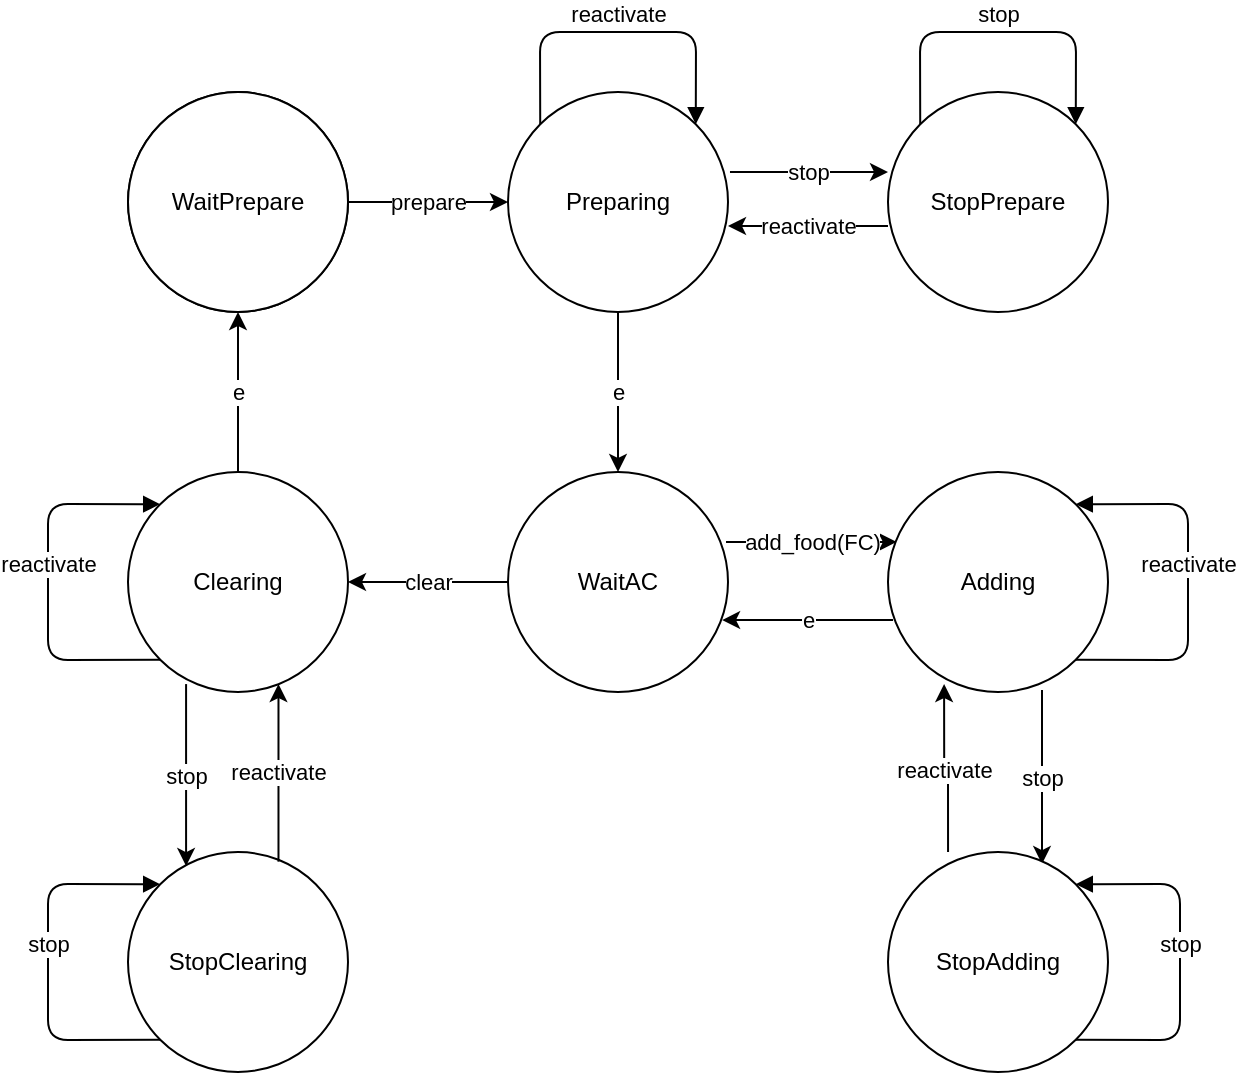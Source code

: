 <mxfile version="11.3.0" type="device" pages="1"><diagram id="kzl8F_8_ghSZHhKoB9B5" name="Page-1"><mxGraphModel dx="838" dy="488" grid="1" gridSize="10" guides="1" tooltips="1" connect="1" arrows="1" fold="1" page="1" pageScale="1" pageWidth="827" pageHeight="1169" math="0" shadow="0"><root><mxCell id="0"/><mxCell id="1" parent="0"/><mxCell id="4DHyQsWJakVcflUqgHI8-1" value="Calibrazione" style="ellipse;whiteSpace=wrap;html=1;" vertex="1" parent="1"><mxGeometry x="270" y="80" width="110" height="110" as="geometry"/></mxCell><mxCell id="2w5jMesY7LRFmD3E4-Vm-5" value="prepare" style="edgeStyle=orthogonalEdgeStyle;rounded=0;orthogonalLoop=1;jettySize=auto;html=1;" parent="1" source="2w5jMesY7LRFmD3E4-Vm-2" target="2w5jMesY7LRFmD3E4-Vm-4" edge="1"><mxGeometry relative="1" as="geometry"/></mxCell><mxCell id="2w5jMesY7LRFmD3E4-Vm-2" value="WaitPrepare" style="ellipse;whiteSpace=wrap;html=1;" parent="1" vertex="1"><mxGeometry x="270" y="80" width="110" height="110" as="geometry"/></mxCell><mxCell id="2w5jMesY7LRFmD3E4-Vm-7" value="stop" style="edgeStyle=orthogonalEdgeStyle;rounded=0;orthogonalLoop=1;jettySize=auto;html=1;entryX=0;entryY=0.364;entryDx=0;entryDy=0;entryPerimeter=0;exitX=1.009;exitY=0.364;exitDx=0;exitDy=0;exitPerimeter=0;" parent="1" source="2w5jMesY7LRFmD3E4-Vm-4" target="2w5jMesY7LRFmD3E4-Vm-6" edge="1"><mxGeometry relative="1" as="geometry"/></mxCell><mxCell id="2w5jMesY7LRFmD3E4-Vm-9" value="e" style="edgeStyle=orthogonalEdgeStyle;rounded=0;orthogonalLoop=1;jettySize=auto;html=1;" parent="1" source="2w5jMesY7LRFmD3E4-Vm-4" target="2w5jMesY7LRFmD3E4-Vm-8" edge="1"><mxGeometry relative="1" as="geometry"/></mxCell><mxCell id="2w5jMesY7LRFmD3E4-Vm-4" value="Preparing" style="ellipse;whiteSpace=wrap;html=1;" parent="1" vertex="1"><mxGeometry x="460" y="80" width="110" height="110" as="geometry"/></mxCell><mxCell id="2w5jMesY7LRFmD3E4-Vm-11" value="clear" style="edgeStyle=orthogonalEdgeStyle;rounded=0;orthogonalLoop=1;jettySize=auto;html=1;" parent="1" source="2w5jMesY7LRFmD3E4-Vm-8" target="2w5jMesY7LRFmD3E4-Vm-10" edge="1"><mxGeometry relative="1" as="geometry"/></mxCell><mxCell id="2w5jMesY7LRFmD3E4-Vm-13" value="add_food(FC)" style="edgeStyle=orthogonalEdgeStyle;rounded=0;orthogonalLoop=1;jettySize=auto;html=1;exitX=0.991;exitY=0.318;exitDx=0;exitDy=0;exitPerimeter=0;entryX=0.04;entryY=0.318;entryDx=0;entryDy=0;entryPerimeter=0;" parent="1" source="2w5jMesY7LRFmD3E4-Vm-8" target="2w5jMesY7LRFmD3E4-Vm-12" edge="1"><mxGeometry relative="1" as="geometry"/></mxCell><mxCell id="2w5jMesY7LRFmD3E4-Vm-8" value="WaitAC" style="ellipse;whiteSpace=wrap;html=1;" parent="1" vertex="1"><mxGeometry x="460" y="270" width="110" height="110" as="geometry"/></mxCell><mxCell id="2w5jMesY7LRFmD3E4-Vm-15" value="stop" style="edgeStyle=orthogonalEdgeStyle;rounded=0;orthogonalLoop=1;jettySize=auto;html=1;exitX=0.7;exitY=0.991;exitDx=0;exitDy=0;exitPerimeter=0;entryX=0.7;entryY=0.055;entryDx=0;entryDy=0;entryPerimeter=0;" parent="1" source="2w5jMesY7LRFmD3E4-Vm-12" target="2w5jMesY7LRFmD3E4-Vm-14" edge="1"><mxGeometry relative="1" as="geometry"/></mxCell><mxCell id="2w5jMesY7LRFmD3E4-Vm-12" value="Adding" style="ellipse;whiteSpace=wrap;html=1;" parent="1" vertex="1"><mxGeometry x="650" y="270" width="110" height="110" as="geometry"/></mxCell><mxCell id="2w5jMesY7LRFmD3E4-Vm-14" value="StopAdding" style="ellipse;whiteSpace=wrap;html=1;" parent="1" vertex="1"><mxGeometry x="650" y="460" width="110" height="110" as="geometry"/></mxCell><mxCell id="2w5jMesY7LRFmD3E4-Vm-17" value="stop" style="edgeStyle=orthogonalEdgeStyle;rounded=0;orthogonalLoop=1;jettySize=auto;html=1;entryX=0.264;entryY=0.064;entryDx=0;entryDy=0;entryPerimeter=0;exitX=0.264;exitY=0.964;exitDx=0;exitDy=0;exitPerimeter=0;" parent="1" source="2w5jMesY7LRFmD3E4-Vm-10" target="2w5jMesY7LRFmD3E4-Vm-16" edge="1"><mxGeometry relative="1" as="geometry"/></mxCell><mxCell id="2w5jMesY7LRFmD3E4-Vm-18" value="e" style="edgeStyle=orthogonalEdgeStyle;rounded=0;orthogonalLoop=1;jettySize=auto;html=1;" parent="1" source="2w5jMesY7LRFmD3E4-Vm-10" target="2w5jMesY7LRFmD3E4-Vm-2" edge="1"><mxGeometry relative="1" as="geometry"/></mxCell><mxCell id="2w5jMesY7LRFmD3E4-Vm-10" value="Clearing" style="ellipse;whiteSpace=wrap;html=1;" parent="1" vertex="1"><mxGeometry x="270" y="270" width="110" height="110" as="geometry"/></mxCell><mxCell id="2w5jMesY7LRFmD3E4-Vm-16" value="StopClearing" style="ellipse;whiteSpace=wrap;html=1;" parent="1" vertex="1"><mxGeometry x="270" y="460" width="110" height="110" as="geometry"/></mxCell><mxCell id="2w5jMesY7LRFmD3E4-Vm-6" value="StopPrepare" style="ellipse;whiteSpace=wrap;html=1;" parent="1" vertex="1"><mxGeometry x="650" y="80" width="110" height="110" as="geometry"/></mxCell><mxCell id="2w5jMesY7LRFmD3E4-Vm-20" value="reactivate" style="edgeStyle=orthogonalEdgeStyle;rounded=0;orthogonalLoop=1;jettySize=auto;html=1;exitX=0;exitY=0.609;exitDx=0;exitDy=0;exitPerimeter=0;entryX=1;entryY=0.609;entryDx=0;entryDy=0;entryPerimeter=0;" parent="1" source="2w5jMesY7LRFmD3E4-Vm-6" target="2w5jMesY7LRFmD3E4-Vm-4" edge="1"><mxGeometry relative="1" as="geometry"><mxPoint x="581" y="130" as="sourcePoint"/><mxPoint x="590" y="180" as="targetPoint"/></mxGeometry></mxCell><mxCell id="2w5jMesY7LRFmD3E4-Vm-29" value="reactivate" style="edgeStyle=orthogonalEdgeStyle;rounded=0;orthogonalLoop=1;jettySize=auto;html=1;entryX=0.684;entryY=0.964;entryDx=0;entryDy=0;entryPerimeter=0;exitX=0.684;exitY=0.044;exitDx=0;exitDy=0;exitPerimeter=0;" parent="1" source="2w5jMesY7LRFmD3E4-Vm-16" target="2w5jMesY7LRFmD3E4-Vm-10" edge="1"><mxGeometry relative="1" as="geometry"><mxPoint x="420" y="420" as="sourcePoint"/><mxPoint x="309" y="477" as="targetPoint"/></mxGeometry></mxCell><mxCell id="2w5jMesY7LRFmD3E4-Vm-30" value="reactivate" style="edgeStyle=orthogonalEdgeStyle;rounded=0;orthogonalLoop=1;jettySize=auto;html=1;exitX=0.273;exitY=0;exitDx=0;exitDy=0;exitPerimeter=0;entryX=0.255;entryY=0.964;entryDx=0;entryDy=0;entryPerimeter=0;" parent="1" source="2w5jMesY7LRFmD3E4-Vm-14" target="2w5jMesY7LRFmD3E4-Vm-12" edge="1"><mxGeometry relative="1" as="geometry"><mxPoint x="742" y="383" as="sourcePoint"/><mxPoint x="742" y="478" as="targetPoint"/></mxGeometry></mxCell><mxCell id="2w5jMesY7LRFmD3E4-Vm-31" value="reactivate" style="html=1;verticalAlign=bottom;endArrow=block;exitX=0;exitY=0;exitDx=0;exitDy=0;entryX=1;entryY=0;entryDx=0;entryDy=0;" parent="1" source="2w5jMesY7LRFmD3E4-Vm-4" target="2w5jMesY7LRFmD3E4-Vm-4" edge="1"><mxGeometry width="80" relative="1" as="geometry"><mxPoint x="460" y="220" as="sourcePoint"/><mxPoint x="540" y="220" as="targetPoint"/><Array as="points"><mxPoint x="476" y="50"/><mxPoint x="554" y="50"/></Array></mxGeometry></mxCell><mxCell id="2w5jMesY7LRFmD3E4-Vm-32" value="stop" style="html=1;verticalAlign=bottom;endArrow=block;exitX=0;exitY=0;exitDx=0;exitDy=0;entryX=1;entryY=0;entryDx=0;entryDy=0;" parent="1" edge="1"><mxGeometry width="80" relative="1" as="geometry"><mxPoint x="666.109" y="96.109" as="sourcePoint"/><mxPoint x="743.891" y="96.109" as="targetPoint"/><Array as="points"><mxPoint x="666" y="50"/><mxPoint x="744" y="50"/></Array></mxGeometry></mxCell><mxCell id="2w5jMesY7LRFmD3E4-Vm-33" value="reactivate" style="html=1;verticalAlign=bottom;endArrow=block;exitX=0;exitY=1;exitDx=0;exitDy=0;entryX=0;entryY=0;entryDx=0;entryDy=0;" parent="1" source="2w5jMesY7LRFmD3E4-Vm-10" target="2w5jMesY7LRFmD3E4-Vm-10" edge="1"><mxGeometry width="80" relative="1" as="geometry"><mxPoint x="180.109" y="348.109" as="sourcePoint"/><mxPoint x="257.891" y="348.109" as="targetPoint"/><Array as="points"><mxPoint x="230" y="364"/><mxPoint x="230" y="286"/></Array></mxGeometry></mxCell><mxCell id="2w5jMesY7LRFmD3E4-Vm-34" value="stop" style="html=1;verticalAlign=bottom;endArrow=block;exitX=0;exitY=1;exitDx=0;exitDy=0;entryX=0;entryY=0;entryDx=0;entryDy=0;" parent="1" edge="1"><mxGeometry width="80" relative="1" as="geometry"><mxPoint x="286.109" y="553.891" as="sourcePoint"/><mxPoint x="286.109" y="476.109" as="targetPoint"/><Array as="points"><mxPoint x="230" y="554"/><mxPoint x="230" y="476"/></Array></mxGeometry></mxCell><mxCell id="2w5jMesY7LRFmD3E4-Vm-35" value="reactivate" style="html=1;verticalAlign=bottom;endArrow=block;exitX=1;exitY=1;exitDx=0;exitDy=0;entryX=1;entryY=0;entryDx=0;entryDy=0;" parent="1" source="2w5jMesY7LRFmD3E4-Vm-12" target="2w5jMesY7LRFmD3E4-Vm-12" edge="1"><mxGeometry width="80" relative="1" as="geometry"><mxPoint x="788.109" y="357.891" as="sourcePoint"/><mxPoint x="730" y="220" as="targetPoint"/><Array as="points"><mxPoint x="800" y="364"/><mxPoint x="800" y="286"/></Array></mxGeometry></mxCell><mxCell id="2w5jMesY7LRFmD3E4-Vm-36" value="stop" style="html=1;verticalAlign=bottom;endArrow=block;exitX=1;exitY=1;exitDx=0;exitDy=0;entryX=1;entryY=0;entryDx=0;entryDy=0;" parent="1" source="2w5jMesY7LRFmD3E4-Vm-14" target="2w5jMesY7LRFmD3E4-Vm-14" edge="1"><mxGeometry width="80" relative="1" as="geometry"><mxPoint x="739.891" y="553.891" as="sourcePoint"/><mxPoint x="750" y="476" as="targetPoint"/><Array as="points"><mxPoint x="796" y="554"/><mxPoint x="796" y="476"/></Array></mxGeometry></mxCell><mxCell id="2w5jMesY7LRFmD3E4-Vm-37" value="e" style="edgeStyle=orthogonalEdgeStyle;rounded=0;orthogonalLoop=1;jettySize=auto;html=1;exitX=0.023;exitY=0.673;exitDx=0;exitDy=0;exitPerimeter=0;entryX=0.973;entryY=0.673;entryDx=0;entryDy=0;entryPerimeter=0;" parent="1" source="2w5jMesY7LRFmD3E4-Vm-12" target="2w5jMesY7LRFmD3E4-Vm-8" edge="1"><mxGeometry relative="1" as="geometry"><mxPoint x="583" y="317" as="sourcePoint"/><mxPoint x="662" y="318" as="targetPoint"/></mxGeometry></mxCell></root></mxGraphModel></diagram></mxfile>